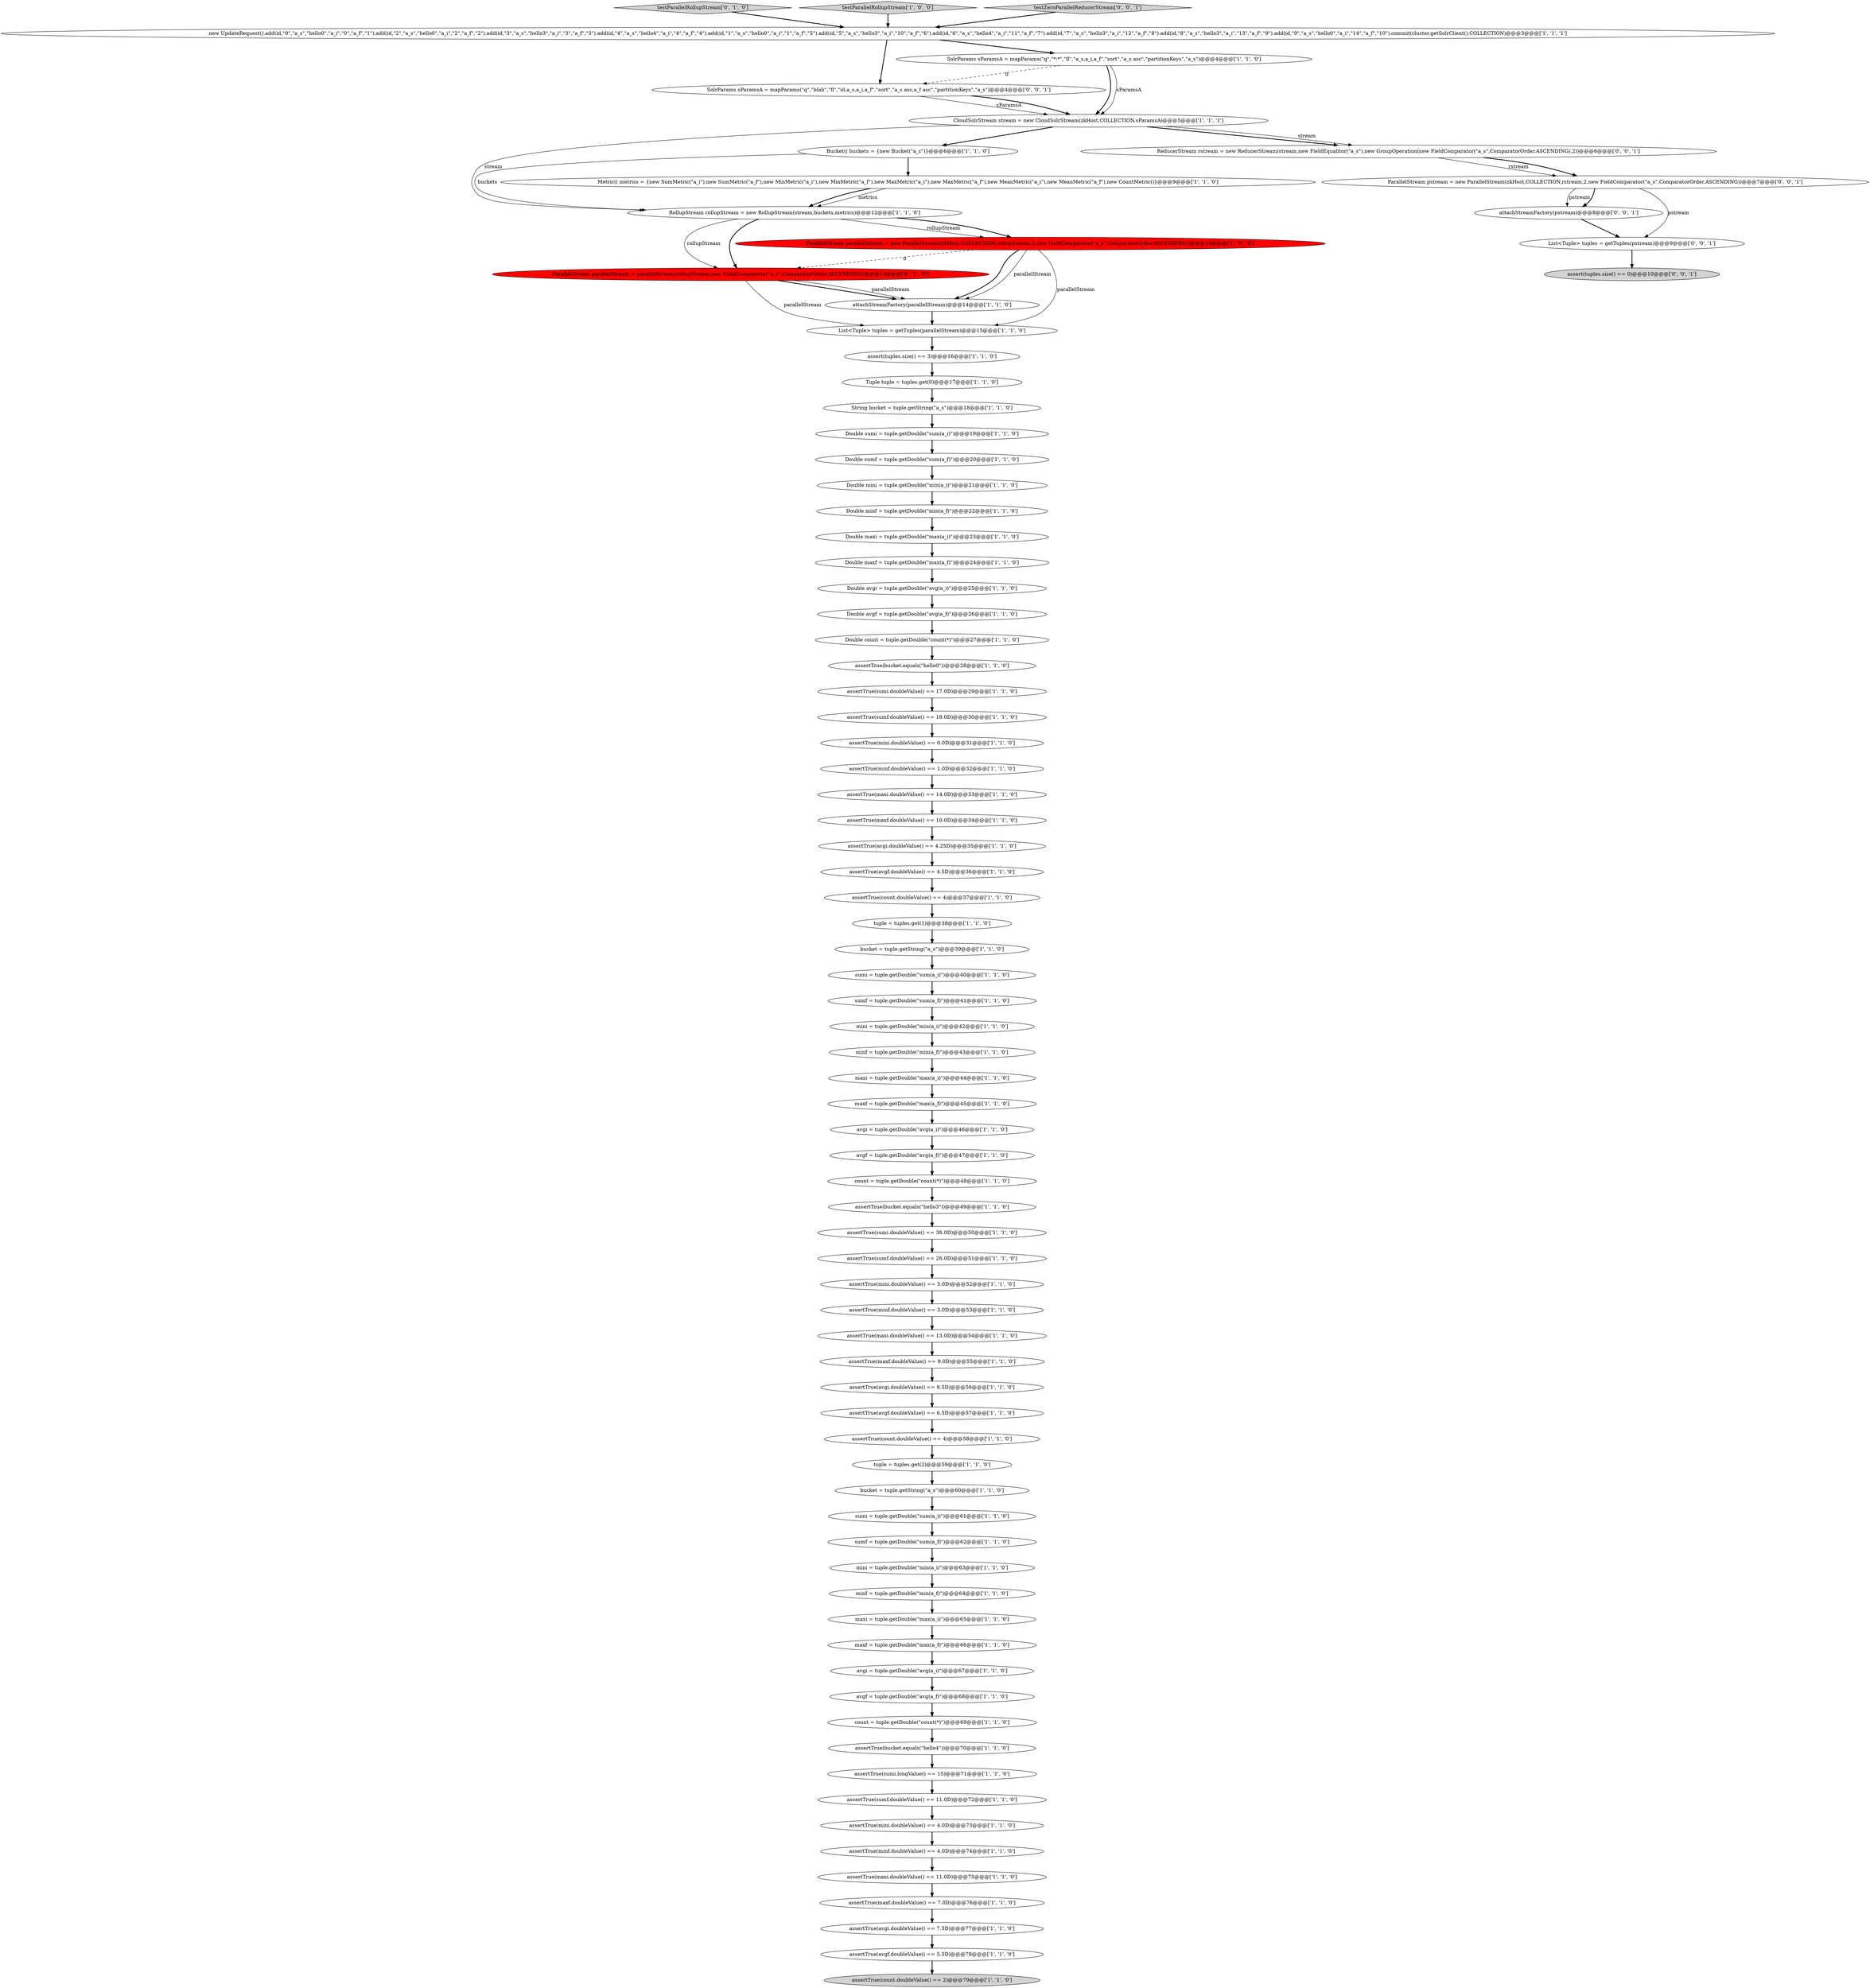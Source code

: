 digraph {
5 [style = filled, label = "sumf = tuple.getDouble(\"sum(a_f)\")@@@62@@@['1', '1', '0']", fillcolor = white, shape = ellipse image = "AAA0AAABBB1BBB"];
27 [style = filled, label = "assertTrue(avgf.doubleValue() == 4.5D)@@@36@@@['1', '1', '0']", fillcolor = white, shape = ellipse image = "AAA0AAABBB1BBB"];
38 [style = filled, label = "assertTrue(avgi.doubleValue() == 7.5D)@@@77@@@['1', '1', '0']", fillcolor = white, shape = ellipse image = "AAA0AAABBB1BBB"];
1 [style = filled, label = "assertTrue(sumf.doubleValue() == 18.0D)@@@30@@@['1', '1', '0']", fillcolor = white, shape = ellipse image = "AAA0AAABBB1BBB"];
13 [style = filled, label = "Double maxf = tuple.getDouble(\"max(a_f)\")@@@24@@@['1', '1', '0']", fillcolor = white, shape = ellipse image = "AAA0AAABBB1BBB"];
73 [style = filled, label = "assertTrue(maxi.doubleValue() == 11.0D)@@@75@@@['1', '1', '0']", fillcolor = white, shape = ellipse image = "AAA0AAABBB1BBB"];
11 [style = filled, label = "new UpdateRequest().add(id,\"0\",\"a_s\",\"hello0\",\"a_i\",\"0\",\"a_f\",\"1\").add(id,\"2\",\"a_s\",\"hello0\",\"a_i\",\"2\",\"a_f\",\"2\").add(id,\"3\",\"a_s\",\"hello3\",\"a_i\",\"3\",\"a_f\",\"3\").add(id,\"4\",\"a_s\",\"hello4\",\"a_i\",\"4\",\"a_f\",\"4\").add(id,\"1\",\"a_s\",\"hello0\",\"a_i\",\"1\",\"a_f\",\"5\").add(id,\"5\",\"a_s\",\"hello3\",\"a_i\",\"10\",\"a_f\",\"6\").add(id,\"6\",\"a_s\",\"hello4\",\"a_i\",\"11\",\"a_f\",\"7\").add(id,\"7\",\"a_s\",\"hello3\",\"a_i\",\"12\",\"a_f\",\"8\").add(id,\"8\",\"a_s\",\"hello3\",\"a_i\",\"13\",\"a_f\",\"9\").add(id,\"9\",\"a_s\",\"hello0\",\"a_i\",\"14\",\"a_f\",\"10\").commit(cluster.getSolrClient(),COLLECTION)@@@3@@@['1', '1', '1']", fillcolor = white, shape = ellipse image = "AAA0AAABBB1BBB"];
9 [style = filled, label = "assertTrue(sumf.doubleValue() == 26.0D)@@@51@@@['1', '1', '0']", fillcolor = white, shape = ellipse image = "AAA0AAABBB1BBB"];
79 [style = filled, label = "attachStreamFactory(pstream)@@@8@@@['0', '0', '1']", fillcolor = white, shape = ellipse image = "AAA0AAABBB3BBB"];
28 [style = filled, label = "count = tuple.getDouble(\"count(*)\")@@@48@@@['1', '1', '0']", fillcolor = white, shape = ellipse image = "AAA0AAABBB1BBB"];
0 [style = filled, label = "Double count = tuple.getDouble(\"count(*)\")@@@27@@@['1', '1', '0']", fillcolor = white, shape = ellipse image = "AAA0AAABBB1BBB"];
3 [style = filled, label = "assertTrue(bucket.equals(\"hello4\"))@@@70@@@['1', '1', '0']", fillcolor = white, shape = ellipse image = "AAA0AAABBB1BBB"];
57 [style = filled, label = "Tuple tuple = tuples.get(0)@@@17@@@['1', '1', '0']", fillcolor = white, shape = ellipse image = "AAA0AAABBB1BBB"];
47 [style = filled, label = "tuple = tuples.get(2)@@@59@@@['1', '1', '0']", fillcolor = white, shape = ellipse image = "AAA0AAABBB1BBB"];
76 [style = filled, label = "SolrParams sParamsA = mapParams(\"q\",\"blah\",\"fl\",\"id,a_s,a_i,a_f\",\"sort\",\"a_s asc,a_f asc\",\"partitionKeys\",\"a_s\")@@@4@@@['0', '0', '1']", fillcolor = white, shape = ellipse image = "AAA0AAABBB3BBB"];
2 [style = filled, label = "avgf = tuple.getDouble(\"avg(a_f)\")@@@68@@@['1', '1', '0']", fillcolor = white, shape = ellipse image = "AAA0AAABBB1BBB"];
44 [style = filled, label = "assertTrue(minf.doubleValue() == 4.0D)@@@74@@@['1', '1', '0']", fillcolor = white, shape = ellipse image = "AAA0AAABBB1BBB"];
19 [style = filled, label = "SolrParams sParamsA = mapParams(\"q\",\"*:*\",\"fl\",\"a_s,a_i,a_f\",\"sort\",\"a_s asc\",\"partitionKeys\",\"a_s\")@@@4@@@['1', '1', '0']", fillcolor = white, shape = ellipse image = "AAA0AAABBB1BBB"];
59 [style = filled, label = "Double minf = tuple.getDouble(\"min(a_f)\")@@@22@@@['1', '1', '0']", fillcolor = white, shape = ellipse image = "AAA0AAABBB1BBB"];
65 [style = filled, label = "assertTrue(bucket.equals(\"hello3\"))@@@49@@@['1', '1', '0']", fillcolor = white, shape = ellipse image = "AAA0AAABBB1BBB"];
32 [style = filled, label = "Double sumf = tuple.getDouble(\"sum(a_f)\")@@@20@@@['1', '1', '0']", fillcolor = white, shape = ellipse image = "AAA0AAABBB1BBB"];
75 [style = filled, label = "testParallelRollupStream['0', '1', '0']", fillcolor = lightgray, shape = diamond image = "AAA0AAABBB2BBB"];
4 [style = filled, label = "maxf = tuple.getDouble(\"max(a_f)\")@@@45@@@['1', '1', '0']", fillcolor = white, shape = ellipse image = "AAA0AAABBB1BBB"];
72 [style = filled, label = "assertTrue(minf.doubleValue() == 3.0D)@@@53@@@['1', '1', '0']", fillcolor = white, shape = ellipse image = "AAA0AAABBB1BBB"];
67 [style = filled, label = "avgi = tuple.getDouble(\"avg(a_i)\")@@@46@@@['1', '1', '0']", fillcolor = white, shape = ellipse image = "AAA0AAABBB1BBB"];
24 [style = filled, label = "CloudSolrStream stream = new CloudSolrStream(zkHost,COLLECTION,sParamsA)@@@5@@@['1', '1', '1']", fillcolor = white, shape = ellipse image = "AAA0AAABBB1BBB"];
81 [style = filled, label = "ParallelStream pstream = new ParallelStream(zkHost,COLLECTION,rstream,2,new FieldComparator(\"a_s\",ComparatorOrder.ASCENDING))@@@7@@@['0', '0', '1']", fillcolor = white, shape = ellipse image = "AAA0AAABBB3BBB"];
77 [style = filled, label = "ReducerStream rstream = new ReducerStream(stream,new FieldEqualitor(\"a_s\"),new GroupOperation(new FieldComparator(\"a_s\",ComparatorOrder.ASCENDING),2))@@@6@@@['0', '0', '1']", fillcolor = white, shape = ellipse image = "AAA0AAABBB3BBB"];
33 [style = filled, label = "assertTrue(avgi.doubleValue() == 9.5D)@@@56@@@['1', '1', '0']", fillcolor = white, shape = ellipse image = "AAA0AAABBB1BBB"];
41 [style = filled, label = "RollupStream rollupStream = new RollupStream(stream,buckets,metrics)@@@12@@@['1', '1', '0']", fillcolor = white, shape = ellipse image = "AAA0AAABBB1BBB"];
42 [style = filled, label = "assertTrue(sumf.doubleValue() == 11.0D)@@@72@@@['1', '1', '0']", fillcolor = white, shape = ellipse image = "AAA0AAABBB1BBB"];
10 [style = filled, label = "minf = tuple.getDouble(\"min(a_f)\")@@@64@@@['1', '1', '0']", fillcolor = white, shape = ellipse image = "AAA0AAABBB1BBB"];
34 [style = filled, label = "avgf = tuple.getDouble(\"avg(a_f)\")@@@47@@@['1', '1', '0']", fillcolor = white, shape = ellipse image = "AAA0AAABBB1BBB"];
25 [style = filled, label = "minf = tuple.getDouble(\"min(a_f)\")@@@43@@@['1', '1', '0']", fillcolor = white, shape = ellipse image = "AAA0AAABBB1BBB"];
39 [style = filled, label = "String bucket = tuple.getString(\"a_s\")@@@18@@@['1', '1', '0']", fillcolor = white, shape = ellipse image = "AAA0AAABBB1BBB"];
74 [style = filled, label = "ParallelStream parallelStream = parallelStream(rollupStream,new FieldComparator(\"a_s\",ComparatorOrder.ASCENDING))@@@13@@@['0', '1', '0']", fillcolor = red, shape = ellipse image = "AAA1AAABBB2BBB"];
14 [style = filled, label = "Double mini = tuple.getDouble(\"min(a_i)\")@@@21@@@['1', '1', '0']", fillcolor = white, shape = ellipse image = "AAA0AAABBB1BBB"];
80 [style = filled, label = "assert(tuples.size() == 0)@@@10@@@['0', '0', '1']", fillcolor = lightgray, shape = ellipse image = "AAA0AAABBB3BBB"];
6 [style = filled, label = "assertTrue(mini.doubleValue() == 0.0D)@@@31@@@['1', '1', '0']", fillcolor = white, shape = ellipse image = "AAA0AAABBB1BBB"];
43 [style = filled, label = "bucket = tuple.getString(\"a_s\")@@@60@@@['1', '1', '0']", fillcolor = white, shape = ellipse image = "AAA0AAABBB1BBB"];
36 [style = filled, label = "maxi = tuple.getDouble(\"max(a_i)\")@@@44@@@['1', '1', '0']", fillcolor = white, shape = ellipse image = "AAA0AAABBB1BBB"];
60 [style = filled, label = "assertTrue(minf.doubleValue() == 1.0D)@@@32@@@['1', '1', '0']", fillcolor = white, shape = ellipse image = "AAA0AAABBB1BBB"];
71 [style = filled, label = "assertTrue(count.doubleValue() == 4)@@@58@@@['1', '1', '0']", fillcolor = white, shape = ellipse image = "AAA0AAABBB1BBB"];
29 [style = filled, label = "testParallelRollupStream['1', '0', '0']", fillcolor = lightgray, shape = diamond image = "AAA0AAABBB1BBB"];
37 [style = filled, label = "assertTrue(maxf.doubleValue() == 7.0D)@@@76@@@['1', '1', '0']", fillcolor = white, shape = ellipse image = "AAA0AAABBB1BBB"];
46 [style = filled, label = "assertTrue(avgf.doubleValue() == 6.5D)@@@57@@@['1', '1', '0']", fillcolor = white, shape = ellipse image = "AAA0AAABBB1BBB"];
8 [style = filled, label = "assert(tuples.size() == 3)@@@16@@@['1', '1', '0']", fillcolor = white, shape = ellipse image = "AAA0AAABBB1BBB"];
31 [style = filled, label = "assertTrue(mini.doubleValue() == 4.0D)@@@73@@@['1', '1', '0']", fillcolor = white, shape = ellipse image = "AAA0AAABBB1BBB"];
78 [style = filled, label = "testZeroParallelReducerStream['0', '0', '1']", fillcolor = lightgray, shape = diamond image = "AAA0AAABBB3BBB"];
50 [style = filled, label = "assertTrue(maxi.doubleValue() == 14.0D)@@@33@@@['1', '1', '0']", fillcolor = white, shape = ellipse image = "AAA0AAABBB1BBB"];
35 [style = filled, label = "count = tuple.getDouble(\"count(*)\")@@@69@@@['1', '1', '0']", fillcolor = white, shape = ellipse image = "AAA0AAABBB1BBB"];
64 [style = filled, label = "sumi = tuple.getDouble(\"sum(a_i)\")@@@40@@@['1', '1', '0']", fillcolor = white, shape = ellipse image = "AAA0AAABBB1BBB"];
26 [style = filled, label = "assertTrue(maxf.doubleValue() == 10.0D)@@@34@@@['1', '1', '0']", fillcolor = white, shape = ellipse image = "AAA0AAABBB1BBB"];
7 [style = filled, label = "mini = tuple.getDouble(\"min(a_i)\")@@@42@@@['1', '1', '0']", fillcolor = white, shape = ellipse image = "AAA0AAABBB1BBB"];
18 [style = filled, label = "assertTrue(mini.doubleValue() == 3.0D)@@@52@@@['1', '1', '0']", fillcolor = white, shape = ellipse image = "AAA0AAABBB1BBB"];
61 [style = filled, label = "avgi = tuple.getDouble(\"avg(a_i)\")@@@67@@@['1', '1', '0']", fillcolor = white, shape = ellipse image = "AAA0AAABBB1BBB"];
66 [style = filled, label = "attachStreamFactory(parallelStream)@@@14@@@['1', '1', '0']", fillcolor = white, shape = ellipse image = "AAA0AAABBB1BBB"];
58 [style = filled, label = "List<Tuple> tuples = getTuples(parallelStream)@@@15@@@['1', '1', '0']", fillcolor = white, shape = ellipse image = "AAA0AAABBB1BBB"];
51 [style = filled, label = "sumf = tuple.getDouble(\"sum(a_f)\")@@@41@@@['1', '1', '0']", fillcolor = white, shape = ellipse image = "AAA0AAABBB1BBB"];
53 [style = filled, label = "assertTrue(bucket.equals(\"hello0\"))@@@28@@@['1', '1', '0']", fillcolor = white, shape = ellipse image = "AAA0AAABBB1BBB"];
52 [style = filled, label = "maxi = tuple.getDouble(\"max(a_i)\")@@@65@@@['1', '1', '0']", fillcolor = white, shape = ellipse image = "AAA0AAABBB1BBB"];
22 [style = filled, label = "Double sumi = tuple.getDouble(\"sum(a_i)\")@@@19@@@['1', '1', '0']", fillcolor = white, shape = ellipse image = "AAA0AAABBB1BBB"];
62 [style = filled, label = "assertTrue(avgf.doubleValue() == 5.5D)@@@78@@@['1', '1', '0']", fillcolor = white, shape = ellipse image = "AAA0AAABBB1BBB"];
15 [style = filled, label = "assertTrue(sumi.doubleValue() == 38.0D)@@@50@@@['1', '1', '0']", fillcolor = white, shape = ellipse image = "AAA0AAABBB1BBB"];
21 [style = filled, label = "maxf = tuple.getDouble(\"max(a_f)\")@@@66@@@['1', '1', '0']", fillcolor = white, shape = ellipse image = "AAA0AAABBB1BBB"];
48 [style = filled, label = "assertTrue(maxf.doubleValue() == 9.0D)@@@55@@@['1', '1', '0']", fillcolor = white, shape = ellipse image = "AAA0AAABBB1BBB"];
17 [style = filled, label = "Bucket(( buckets = {new Bucket(\"a_s\")}@@@6@@@['1', '1', '0']", fillcolor = white, shape = ellipse image = "AAA0AAABBB1BBB"];
63 [style = filled, label = "Double avgf = tuple.getDouble(\"avg(a_f)\")@@@26@@@['1', '1', '0']", fillcolor = white, shape = ellipse image = "AAA0AAABBB1BBB"];
56 [style = filled, label = "Metric(( metrics = {new SumMetric(\"a_i\"),new SumMetric(\"a_f\"),new MinMetric(\"a_i\"),new MinMetric(\"a_f\"),new MaxMetric(\"a_i\"),new MaxMetric(\"a_f\"),new MeanMetric(\"a_i\"),new MeanMetric(\"a_f\"),new CountMetric()}@@@9@@@['1', '1', '0']", fillcolor = white, shape = ellipse image = "AAA0AAABBB1BBB"];
40 [style = filled, label = "assertTrue(maxi.doubleValue() == 13.0D)@@@54@@@['1', '1', '0']", fillcolor = white, shape = ellipse image = "AAA0AAABBB1BBB"];
16 [style = filled, label = "Double avgi = tuple.getDouble(\"avg(a_i)\")@@@25@@@['1', '1', '0']", fillcolor = white, shape = ellipse image = "AAA0AAABBB1BBB"];
54 [style = filled, label = "ParallelStream parallelStream = new ParallelStream(zkHost,COLLECTION,rollupStream,2,new FieldComparator(\"a_s\",ComparatorOrder.ASCENDING))@@@13@@@['1', '0', '0']", fillcolor = red, shape = ellipse image = "AAA1AAABBB1BBB"];
20 [style = filled, label = "assertTrue(count.doubleValue() == 2)@@@79@@@['1', '1', '0']", fillcolor = lightgray, shape = ellipse image = "AAA0AAABBB1BBB"];
30 [style = filled, label = "tuple = tuples.get(1)@@@38@@@['1', '1', '0']", fillcolor = white, shape = ellipse image = "AAA0AAABBB1BBB"];
55 [style = filled, label = "sumi = tuple.getDouble(\"sum(a_i)\")@@@61@@@['1', '1', '0']", fillcolor = white, shape = ellipse image = "AAA0AAABBB1BBB"];
49 [style = filled, label = "assertTrue(avgi.doubleValue() == 4.25D)@@@35@@@['1', '1', '0']", fillcolor = white, shape = ellipse image = "AAA0AAABBB1BBB"];
82 [style = filled, label = "List<Tuple> tuples = getTuples(pstream)@@@9@@@['0', '0', '1']", fillcolor = white, shape = ellipse image = "AAA0AAABBB3BBB"];
12 [style = filled, label = "Double maxi = tuple.getDouble(\"max(a_i)\")@@@23@@@['1', '1', '0']", fillcolor = white, shape = ellipse image = "AAA0AAABBB1BBB"];
68 [style = filled, label = "assertTrue(sumi.longValue() == 15)@@@71@@@['1', '1', '0']", fillcolor = white, shape = ellipse image = "AAA0AAABBB1BBB"];
23 [style = filled, label = "assertTrue(sumi.doubleValue() == 17.0D)@@@29@@@['1', '1', '0']", fillcolor = white, shape = ellipse image = "AAA0AAABBB1BBB"];
45 [style = filled, label = "mini = tuple.getDouble(\"min(a_i)\")@@@63@@@['1', '1', '0']", fillcolor = white, shape = ellipse image = "AAA0AAABBB1BBB"];
69 [style = filled, label = "assertTrue(count.doubleValue() == 4)@@@37@@@['1', '1', '0']", fillcolor = white, shape = ellipse image = "AAA0AAABBB1BBB"];
70 [style = filled, label = "bucket = tuple.getString(\"a_s\")@@@39@@@['1', '1', '0']", fillcolor = white, shape = ellipse image = "AAA0AAABBB1BBB"];
2->35 [style = bold, label=""];
41->74 [style = solid, label="rollupStream"];
3->68 [style = bold, label=""];
70->64 [style = bold, label=""];
64->51 [style = bold, label=""];
43->55 [style = bold, label=""];
81->79 [style = solid, label="pstream"];
24->77 [style = bold, label=""];
56->41 [style = bold, label=""];
24->77 [style = solid, label="stream"];
60->50 [style = bold, label=""];
5->45 [style = bold, label=""];
54->74 [style = dashed, label="0"];
41->54 [style = solid, label="rollupStream"];
41->74 [style = bold, label=""];
69->30 [style = bold, label=""];
59->12 [style = bold, label=""];
19->24 [style = bold, label=""];
77->81 [style = solid, label="rstream"];
0->53 [style = bold, label=""];
57->39 [style = bold, label=""];
19->76 [style = dashed, label="0"];
33->46 [style = bold, label=""];
71->47 [style = bold, label=""];
37->38 [style = bold, label=""];
38->62 [style = bold, label=""];
51->7 [style = bold, label=""];
81->79 [style = bold, label=""];
24->17 [style = bold, label=""];
56->41 [style = solid, label="metrics"];
41->54 [style = bold, label=""];
4->67 [style = bold, label=""];
52->21 [style = bold, label=""];
28->65 [style = bold, label=""];
21->61 [style = bold, label=""];
8->57 [style = bold, label=""];
45->10 [style = bold, label=""];
30->70 [style = bold, label=""];
73->37 [style = bold, label=""];
81->82 [style = solid, label="pstream"];
25->36 [style = bold, label=""];
44->73 [style = bold, label=""];
36->4 [style = bold, label=""];
26->49 [style = bold, label=""];
54->66 [style = bold, label=""];
22->32 [style = bold, label=""];
47->43 [style = bold, label=""];
42->31 [style = bold, label=""];
55->5 [style = bold, label=""];
13->16 [style = bold, label=""];
76->24 [style = solid, label="sParamsA"];
62->20 [style = bold, label=""];
39->22 [style = bold, label=""];
78->11 [style = bold, label=""];
77->81 [style = bold, label=""];
11->76 [style = bold, label=""];
15->9 [style = bold, label=""];
48->33 [style = bold, label=""];
61->2 [style = bold, label=""];
74->58 [style = solid, label="parallelStream"];
19->24 [style = solid, label="sParamsA"];
29->11 [style = bold, label=""];
65->15 [style = bold, label=""];
54->66 [style = solid, label="parallelStream"];
35->3 [style = bold, label=""];
58->8 [style = bold, label=""];
63->0 [style = bold, label=""];
32->14 [style = bold, label=""];
54->58 [style = solid, label="parallelStream"];
72->40 [style = bold, label=""];
79->82 [style = bold, label=""];
66->58 [style = bold, label=""];
74->66 [style = bold, label=""];
34->28 [style = bold, label=""];
12->13 [style = bold, label=""];
75->11 [style = bold, label=""];
1->6 [style = bold, label=""];
9->18 [style = bold, label=""];
16->63 [style = bold, label=""];
24->41 [style = solid, label="stream"];
31->44 [style = bold, label=""];
27->69 [style = bold, label=""];
18->72 [style = bold, label=""];
53->23 [style = bold, label=""];
76->24 [style = bold, label=""];
50->26 [style = bold, label=""];
82->80 [style = bold, label=""];
40->48 [style = bold, label=""];
74->66 [style = solid, label="parallelStream"];
49->27 [style = bold, label=""];
11->19 [style = bold, label=""];
10->52 [style = bold, label=""];
46->71 [style = bold, label=""];
68->42 [style = bold, label=""];
6->60 [style = bold, label=""];
17->41 [style = solid, label="buckets"];
23->1 [style = bold, label=""];
7->25 [style = bold, label=""];
14->59 [style = bold, label=""];
17->56 [style = bold, label=""];
67->34 [style = bold, label=""];
}
